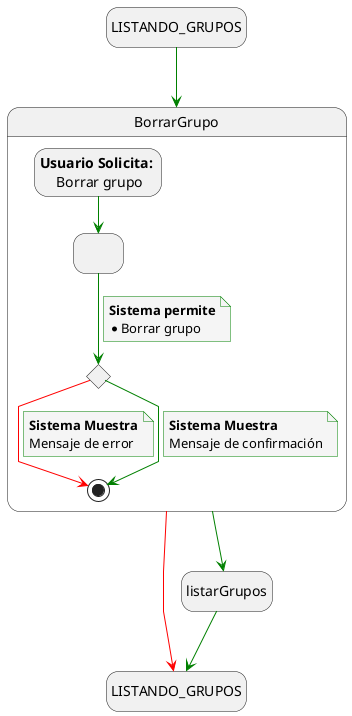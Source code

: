 @startuml borrar_grupo

skinparam {
    NoteBackgroundColor #whiteSmoke
    ArrowColor #green
    NoteBorderColor #green
    linetype polyline
}

hide empty description

state startState as "LISTANDO_GRUPOS"
state endState as "LISTANDO_GRUPOS"
state listarGrupos as "listarGrupos"

startState --> BorrarGrupo

BorrarGrupo -[#red]-> endState
BorrarGrupo --> listarGrupos
listarGrupos --> endState

state BorrarGrupo {
    state solicitudFiltros as " "
    state revisionFiltrosEnviados <<choice>>
    state usuarioSolicita as "<b>Usuario Solicita:</b> \n Borrar grupo"

    usuarioSolicita --> solicitudFiltros

    solicitudFiltros --> revisionFiltrosEnviados
    note on link
        <b>Sistema permite</b>
        * Borrar grupo
    end note

    revisionFiltrosEnviados -[#red]-> [*]
    note on link
        <b>Sistema Muestra</b>
        Mensaje de error
    end note

    revisionFiltrosEnviados --> [*]
    note on link
        <b>Sistema Muestra</b>
        Mensaje de confirmación
    end note
}

@enduml
``